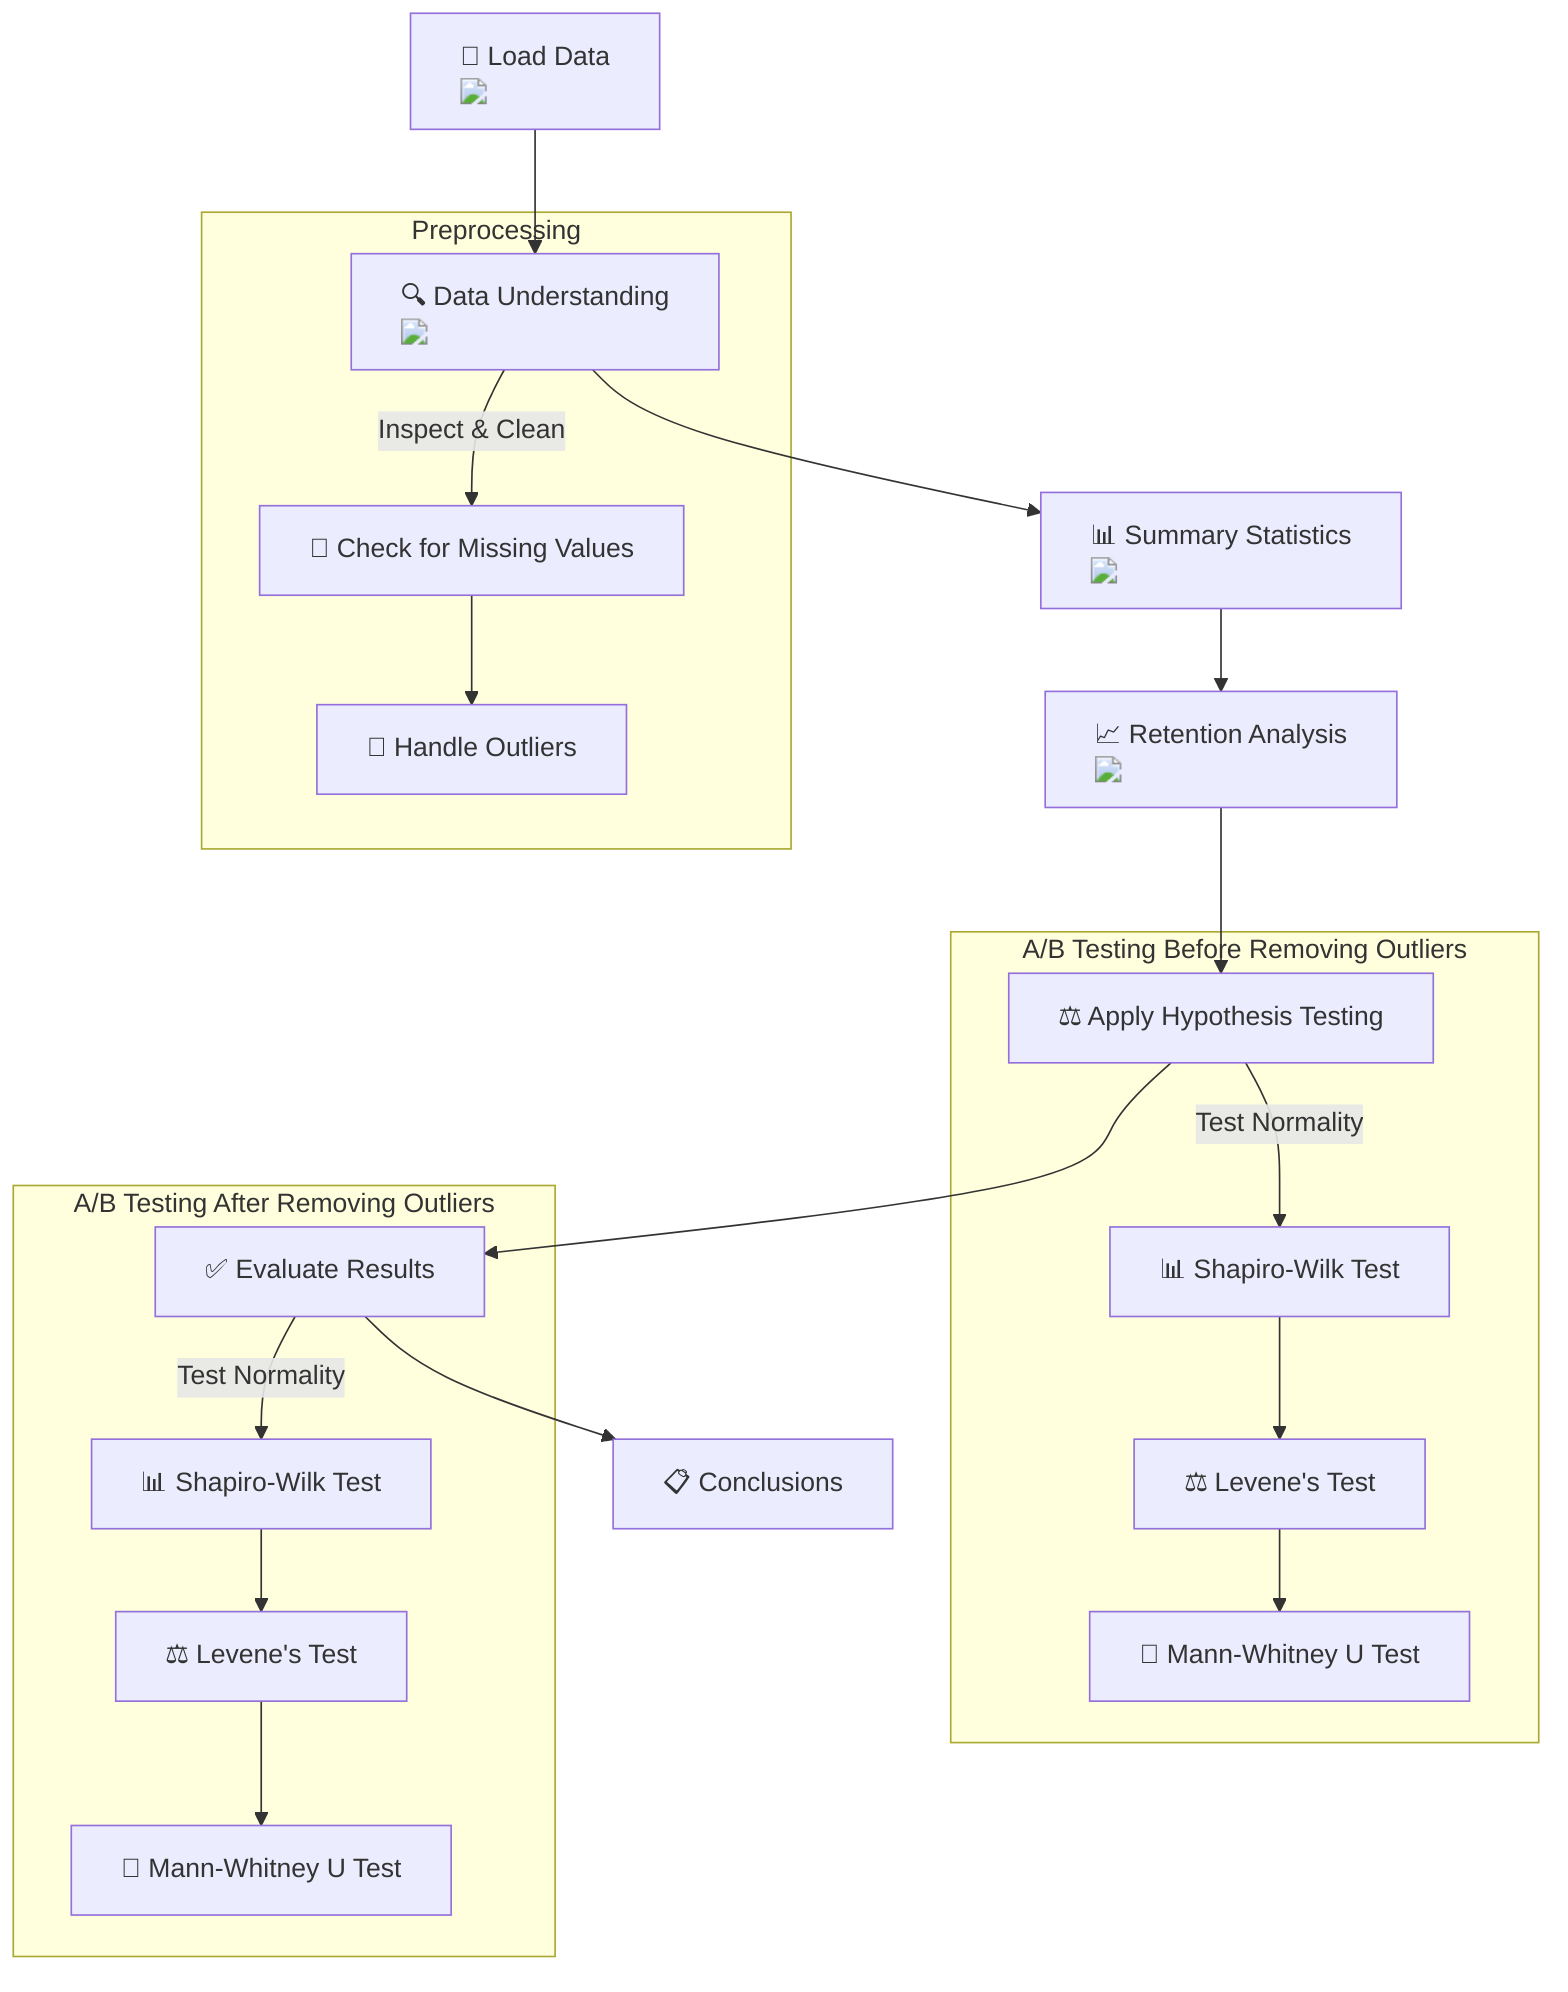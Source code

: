 graph TD;
    A["📜 Load Data <img src='icons/file.svg' />"] --> B["🔍 Data Understanding <img src='icons/table.svg' />"];
    B --> C["📊 Summary Statistics <img src='dummy_plots/boxplot_template.svg'/>"];
    C --> D["📈 Retention Analysis <img src='dummy_plots/barplot_template.svg'/>"];
    D --> E["⚖️ Apply Hypothesis Testing"];
    E --> F["✅ Evaluate Results"];
    F --> G["📋 Conclusions"];

    subgraph "Preprocessing"
    B -->|Inspect & Clean| P1["🧹 Check for Missing Values"];
    P1 --> P2["🔧 Handle Outliers"];
    end

    subgraph "A/B Testing Before Removing Outliers"
    E -->|Test Normality| T1["📊 Shapiro-Wilk Test"];
    T1 --> T2["⚖️ Levene's Test"];
    T2 --> T3["🧮 Mann-Whitney U Test"];
    end

    subgraph "A/B Testing After Removing Outliers"
    F -->|Test Normality| T4["📊 Shapiro-Wilk Test"];
    T4 --> T5["⚖️ Levene's Test"];
    T5 --> T6["🧮 Mann-Whitney U Test"];
    end